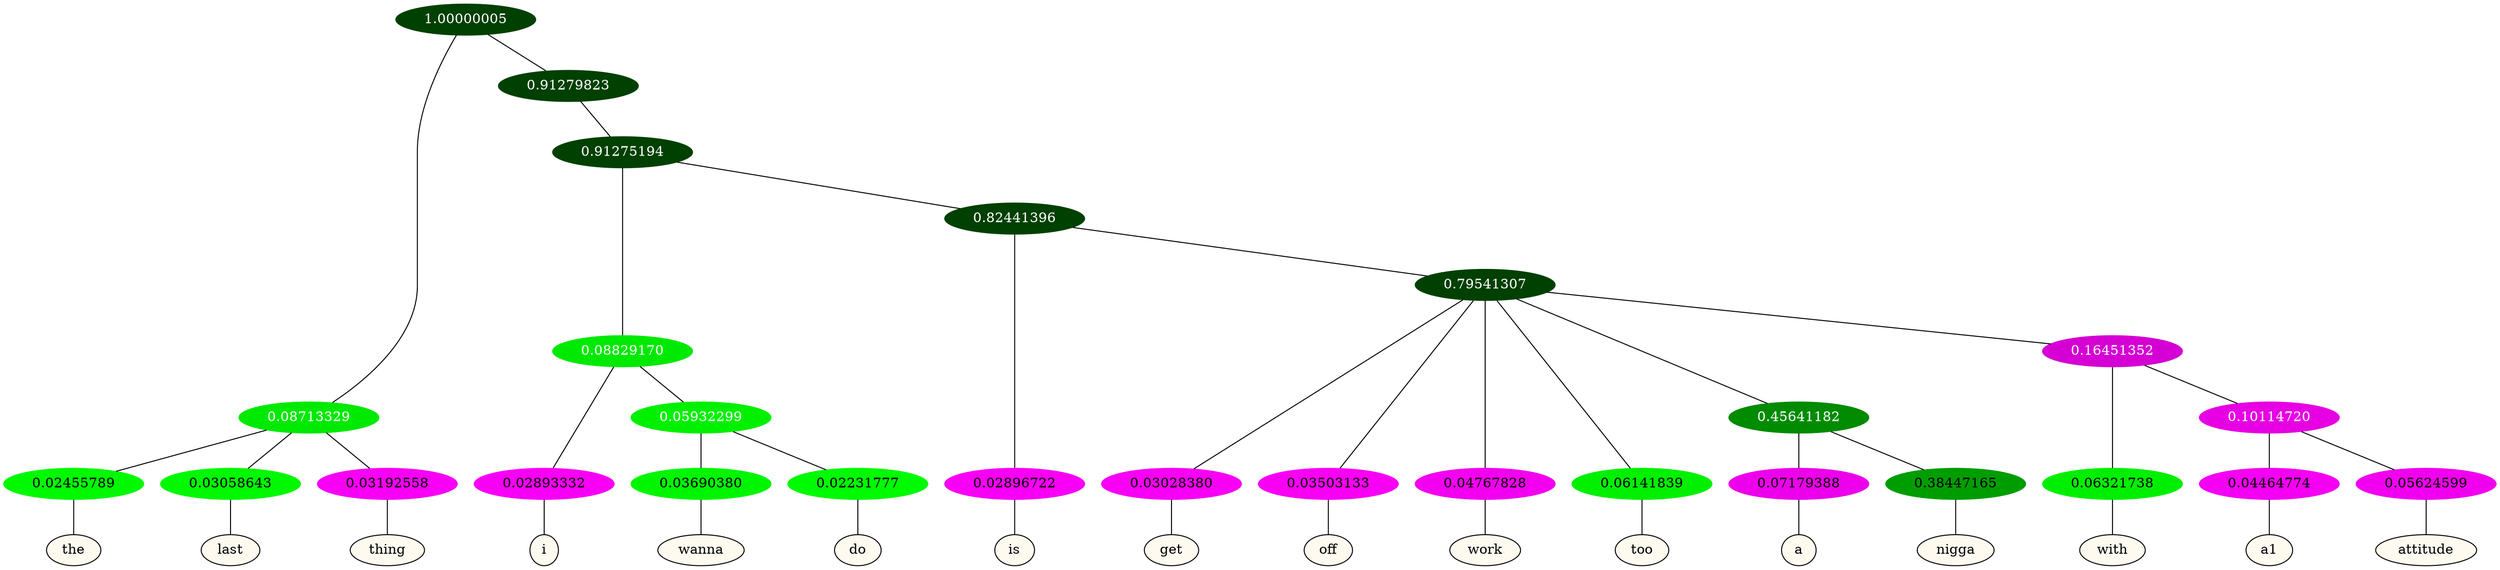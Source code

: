 graph {
	node [format=png height=0.15 nodesep=0.001 ordering=out overlap=prism overlap_scaling=0.01 ranksep=0.001 ratio=0.2 style=filled width=0.15]
	{
		rank=same
		a_w_3 [label=the color=black fillcolor=floralwhite style="filled,solid"]
		a_w_4 [label=last color=black fillcolor=floralwhite style="filled,solid"]
		a_w_5 [label=thing color=black fillcolor=floralwhite style="filled,solid"]
		a_w_9 [label=i color=black fillcolor=floralwhite style="filled,solid"]
		a_w_13 [label=wanna color=black fillcolor=floralwhite style="filled,solid"]
		a_w_14 [label=do color=black fillcolor=floralwhite style="filled,solid"]
		a_w_11 [label=is color=black fillcolor=floralwhite style="filled,solid"]
		a_w_15 [label=get color=black fillcolor=floralwhite style="filled,solid"]
		a_w_16 [label=off color=black fillcolor=floralwhite style="filled,solid"]
		a_w_17 [label=work color=black fillcolor=floralwhite style="filled,solid"]
		a_w_18 [label=too color=black fillcolor=floralwhite style="filled,solid"]
		a_w_21 [label=a color=black fillcolor=floralwhite style="filled,solid"]
		a_w_22 [label=nigga color=black fillcolor=floralwhite style="filled,solid"]
		a_w_23 [label=with color=black fillcolor=floralwhite style="filled,solid"]
		a_w_25 [label=a1 color=black fillcolor=floralwhite style="filled,solid"]
		a_w_26 [label=attitude color=black fillcolor=floralwhite style="filled,solid"]
	}
	a_n_3 -- a_w_3
	a_n_4 -- a_w_4
	a_n_5 -- a_w_5
	a_n_9 -- a_w_9
	a_n_13 -- a_w_13
	a_n_14 -- a_w_14
	a_n_11 -- a_w_11
	a_n_15 -- a_w_15
	a_n_16 -- a_w_16
	a_n_17 -- a_w_17
	a_n_18 -- a_w_18
	a_n_21 -- a_w_21
	a_n_22 -- a_w_22
	a_n_23 -- a_w_23
	a_n_25 -- a_w_25
	a_n_26 -- a_w_26
	{
		rank=same
		a_n_3 [label=0.02455789 color="0.334 1.000 0.975" fontcolor=black]
		a_n_4 [label=0.03058643 color="0.334 1.000 0.969" fontcolor=black]
		a_n_5 [label=0.03192558 color="0.835 1.000 0.968" fontcolor=black]
		a_n_9 [label=0.02893332 color="0.835 1.000 0.971" fontcolor=black]
		a_n_13 [label=0.03690380 color="0.334 1.000 0.963" fontcolor=black]
		a_n_14 [label=0.02231777 color="0.334 1.000 0.978" fontcolor=black]
		a_n_11 [label=0.02896722 color="0.835 1.000 0.971" fontcolor=black]
		a_n_15 [label=0.03028380 color="0.835 1.000 0.970" fontcolor=black]
		a_n_16 [label=0.03503133 color="0.835 1.000 0.965" fontcolor=black]
		a_n_17 [label=0.04767828 color="0.835 1.000 0.952" fontcolor=black]
		a_n_18 [label=0.06141839 color="0.334 1.000 0.939" fontcolor=black]
		a_n_21 [label=0.07179388 color="0.835 1.000 0.928" fontcolor=black]
		a_n_22 [label=0.38447165 color="0.334 1.000 0.616" fontcolor=black]
		a_n_23 [label=0.06321738 color="0.334 1.000 0.937" fontcolor=black]
		a_n_25 [label=0.04464774 color="0.835 1.000 0.955" fontcolor=black]
		a_n_26 [label=0.05624599 color="0.835 1.000 0.944" fontcolor=black]
	}
	a_n_0 [label=1.00000005 color="0.334 1.000 0.250" fontcolor=grey99]
	a_n_1 [label=0.08713329 color="0.334 1.000 0.913" fontcolor=grey99]
	a_n_0 -- a_n_1
	a_n_2 [label=0.91279823 color="0.334 1.000 0.250" fontcolor=grey99]
	a_n_0 -- a_n_2
	a_n_1 -- a_n_3
	a_n_1 -- a_n_4
	a_n_1 -- a_n_5
	a_n_6 [label=0.91275194 color="0.334 1.000 0.250" fontcolor=grey99]
	a_n_2 -- a_n_6
	a_n_7 [label=0.08829170 color="0.334 1.000 0.912" fontcolor=grey99]
	a_n_6 -- a_n_7
	a_n_8 [label=0.82441396 color="0.334 1.000 0.250" fontcolor=grey99]
	a_n_6 -- a_n_8
	a_n_7 -- a_n_9
	a_n_10 [label=0.05932299 color="0.334 1.000 0.941" fontcolor=grey99]
	a_n_7 -- a_n_10
	a_n_8 -- a_n_11
	a_n_12 [label=0.79541307 color="0.334 1.000 0.250" fontcolor=grey99]
	a_n_8 -- a_n_12
	a_n_10 -- a_n_13
	a_n_10 -- a_n_14
	a_n_12 -- a_n_15
	a_n_12 -- a_n_16
	a_n_12 -- a_n_17
	a_n_12 -- a_n_18
	a_n_19 [label=0.45641182 color="0.334 1.000 0.544" fontcolor=grey99]
	a_n_12 -- a_n_19
	a_n_20 [label=0.16451352 color="0.835 1.000 0.835" fontcolor=grey99]
	a_n_12 -- a_n_20
	a_n_19 -- a_n_21
	a_n_19 -- a_n_22
	a_n_20 -- a_n_23
	a_n_24 [label=0.10114720 color="0.835 1.000 0.899" fontcolor=grey99]
	a_n_20 -- a_n_24
	a_n_24 -- a_n_25
	a_n_24 -- a_n_26
}
